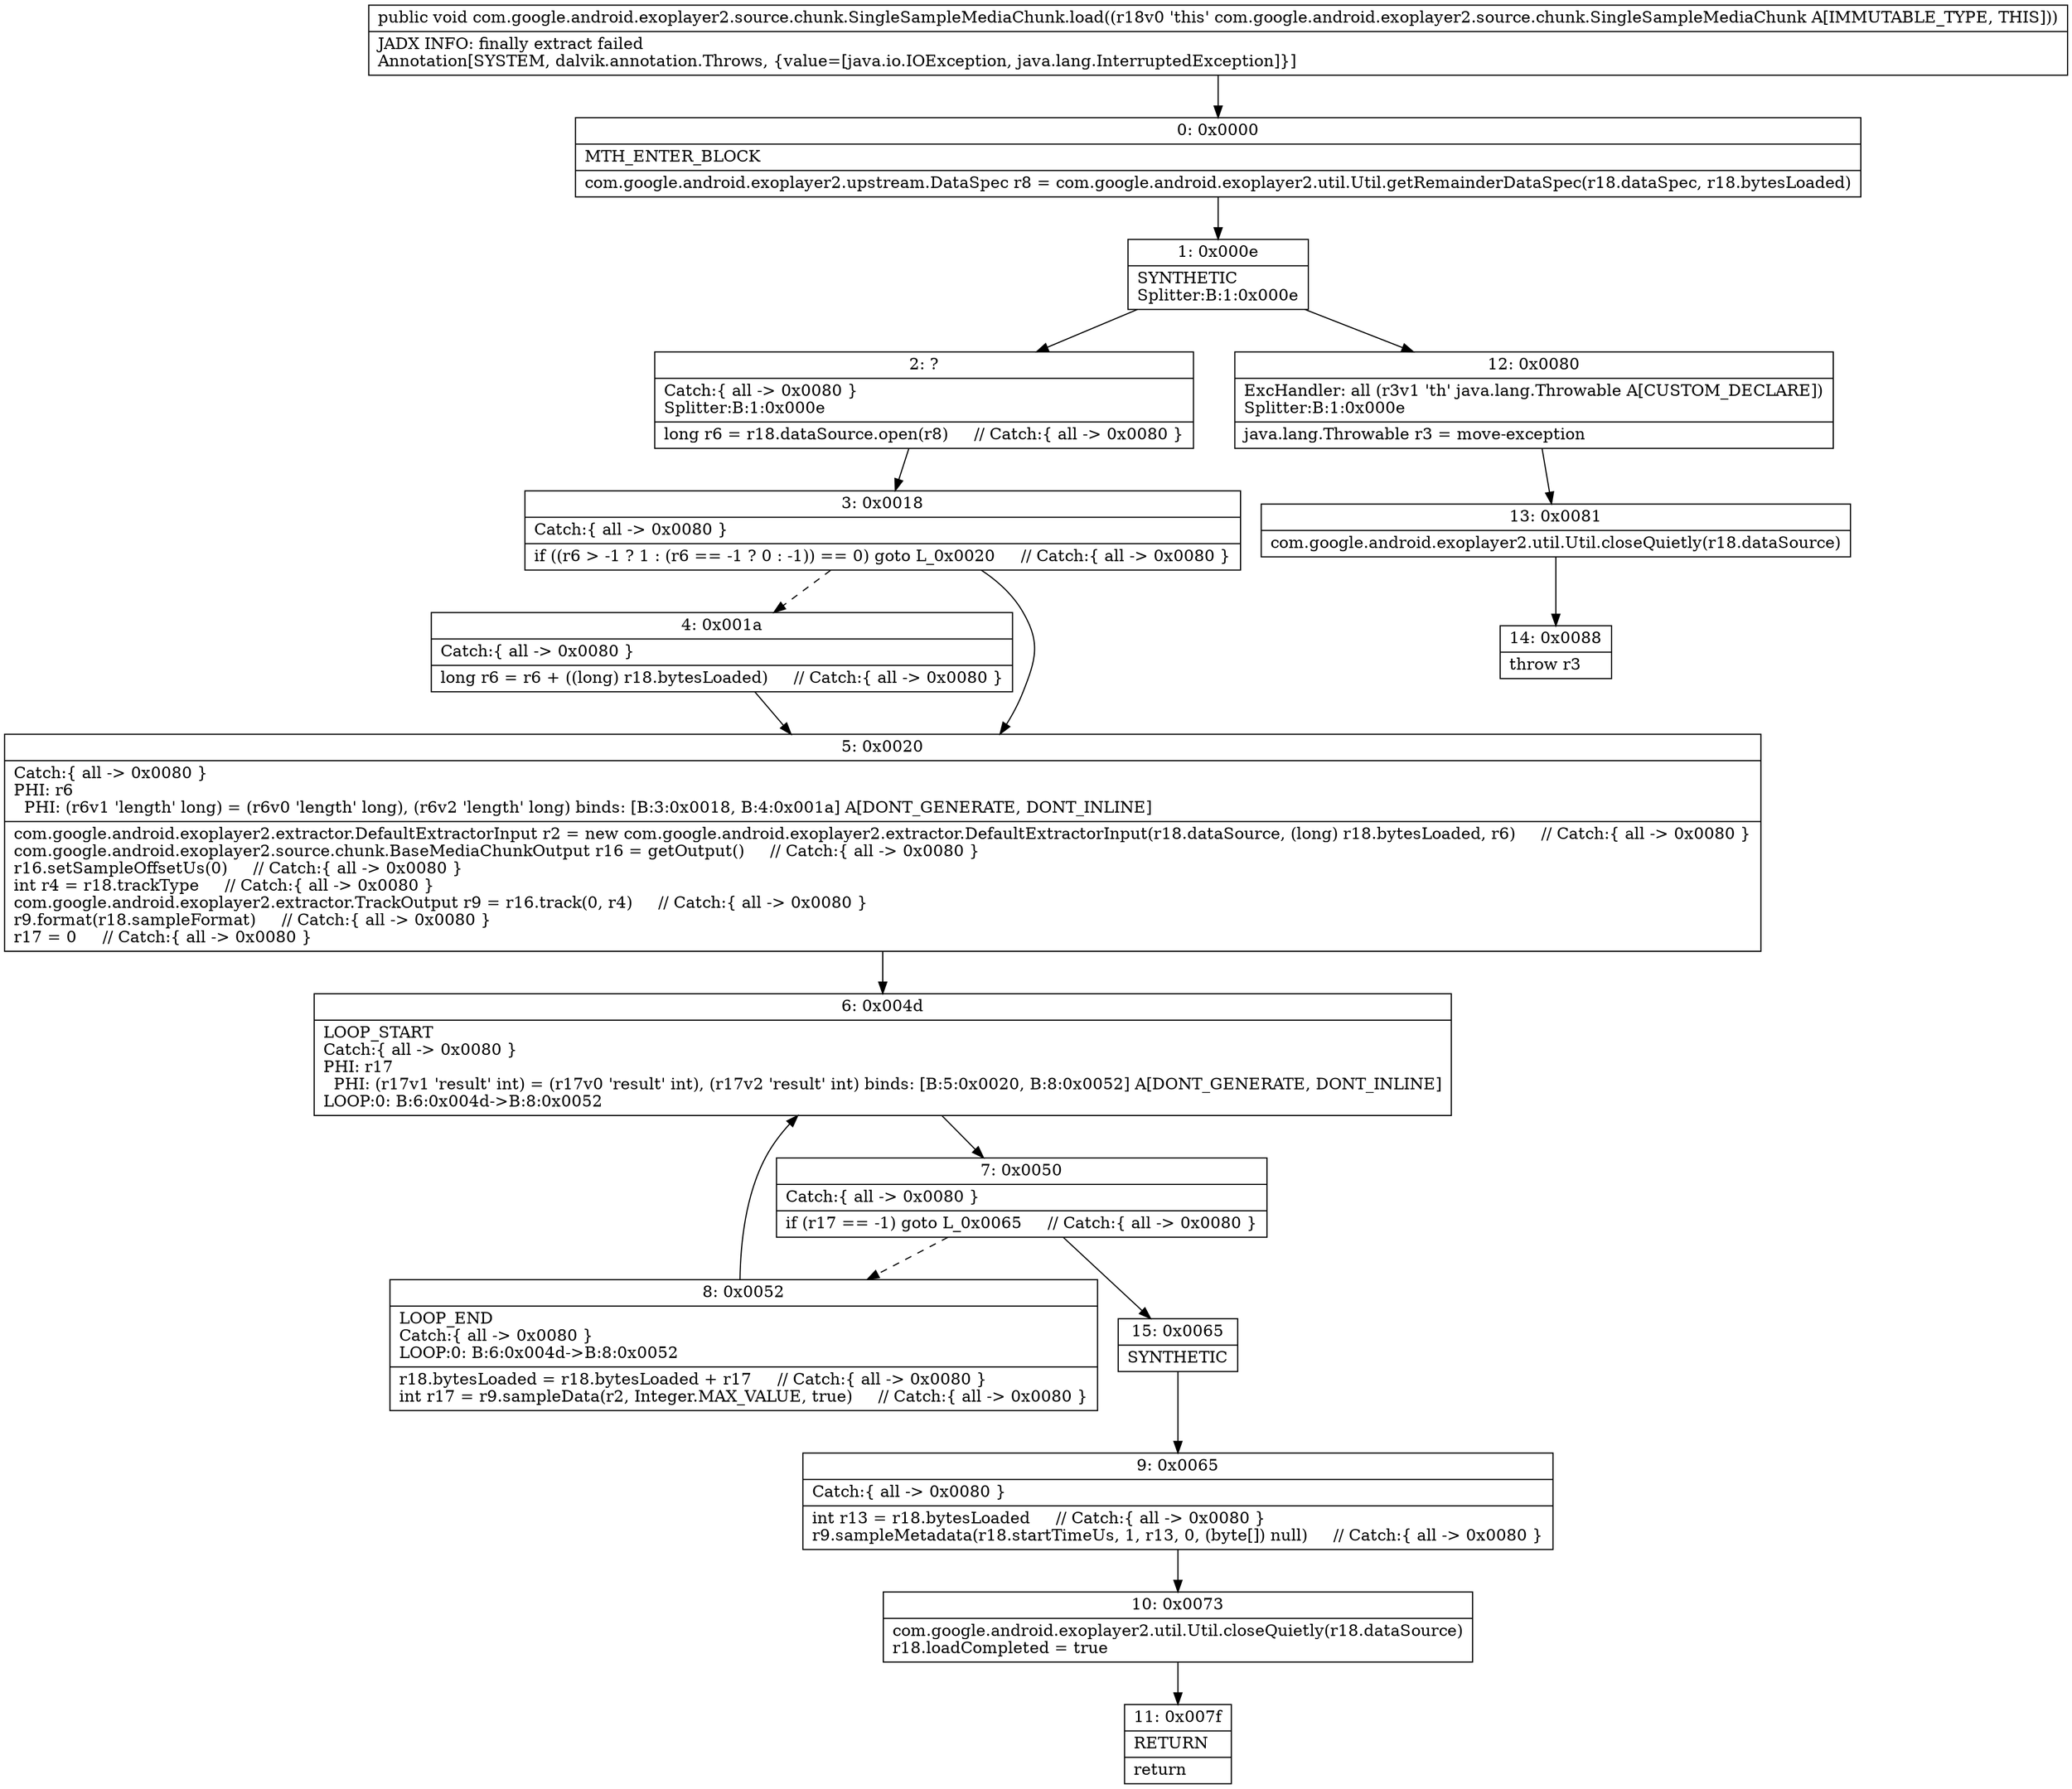 digraph "CFG forcom.google.android.exoplayer2.source.chunk.SingleSampleMediaChunk.load()V" {
Node_0 [shape=record,label="{0\:\ 0x0000|MTH_ENTER_BLOCK\l|com.google.android.exoplayer2.upstream.DataSpec r8 = com.google.android.exoplayer2.util.Util.getRemainderDataSpec(r18.dataSpec, r18.bytesLoaded)\l}"];
Node_1 [shape=record,label="{1\:\ 0x000e|SYNTHETIC\lSplitter:B:1:0x000e\l}"];
Node_2 [shape=record,label="{2\:\ ?|Catch:\{ all \-\> 0x0080 \}\lSplitter:B:1:0x000e\l|long r6 = r18.dataSource.open(r8)     \/\/ Catch:\{ all \-\> 0x0080 \}\l}"];
Node_3 [shape=record,label="{3\:\ 0x0018|Catch:\{ all \-\> 0x0080 \}\l|if ((r6 \> \-1 ? 1 : (r6 == \-1 ? 0 : \-1)) == 0) goto L_0x0020     \/\/ Catch:\{ all \-\> 0x0080 \}\l}"];
Node_4 [shape=record,label="{4\:\ 0x001a|Catch:\{ all \-\> 0x0080 \}\l|long r6 = r6 + ((long) r18.bytesLoaded)     \/\/ Catch:\{ all \-\> 0x0080 \}\l}"];
Node_5 [shape=record,label="{5\:\ 0x0020|Catch:\{ all \-\> 0x0080 \}\lPHI: r6 \l  PHI: (r6v1 'length' long) = (r6v0 'length' long), (r6v2 'length' long) binds: [B:3:0x0018, B:4:0x001a] A[DONT_GENERATE, DONT_INLINE]\l|com.google.android.exoplayer2.extractor.DefaultExtractorInput r2 = new com.google.android.exoplayer2.extractor.DefaultExtractorInput(r18.dataSource, (long) r18.bytesLoaded, r6)     \/\/ Catch:\{ all \-\> 0x0080 \}\lcom.google.android.exoplayer2.source.chunk.BaseMediaChunkOutput r16 = getOutput()     \/\/ Catch:\{ all \-\> 0x0080 \}\lr16.setSampleOffsetUs(0)     \/\/ Catch:\{ all \-\> 0x0080 \}\lint r4 = r18.trackType     \/\/ Catch:\{ all \-\> 0x0080 \}\lcom.google.android.exoplayer2.extractor.TrackOutput r9 = r16.track(0, r4)     \/\/ Catch:\{ all \-\> 0x0080 \}\lr9.format(r18.sampleFormat)     \/\/ Catch:\{ all \-\> 0x0080 \}\lr17 = 0     \/\/ Catch:\{ all \-\> 0x0080 \}\l}"];
Node_6 [shape=record,label="{6\:\ 0x004d|LOOP_START\lCatch:\{ all \-\> 0x0080 \}\lPHI: r17 \l  PHI: (r17v1 'result' int) = (r17v0 'result' int), (r17v2 'result' int) binds: [B:5:0x0020, B:8:0x0052] A[DONT_GENERATE, DONT_INLINE]\lLOOP:0: B:6:0x004d\-\>B:8:0x0052\l}"];
Node_7 [shape=record,label="{7\:\ 0x0050|Catch:\{ all \-\> 0x0080 \}\l|if (r17 == \-1) goto L_0x0065     \/\/ Catch:\{ all \-\> 0x0080 \}\l}"];
Node_8 [shape=record,label="{8\:\ 0x0052|LOOP_END\lCatch:\{ all \-\> 0x0080 \}\lLOOP:0: B:6:0x004d\-\>B:8:0x0052\l|r18.bytesLoaded = r18.bytesLoaded + r17     \/\/ Catch:\{ all \-\> 0x0080 \}\lint r17 = r9.sampleData(r2, Integer.MAX_VALUE, true)     \/\/ Catch:\{ all \-\> 0x0080 \}\l}"];
Node_9 [shape=record,label="{9\:\ 0x0065|Catch:\{ all \-\> 0x0080 \}\l|int r13 = r18.bytesLoaded     \/\/ Catch:\{ all \-\> 0x0080 \}\lr9.sampleMetadata(r18.startTimeUs, 1, r13, 0, (byte[]) null)     \/\/ Catch:\{ all \-\> 0x0080 \}\l}"];
Node_10 [shape=record,label="{10\:\ 0x0073|com.google.android.exoplayer2.util.Util.closeQuietly(r18.dataSource)\lr18.loadCompleted = true\l}"];
Node_11 [shape=record,label="{11\:\ 0x007f|RETURN\l|return\l}"];
Node_12 [shape=record,label="{12\:\ 0x0080|ExcHandler: all (r3v1 'th' java.lang.Throwable A[CUSTOM_DECLARE])\lSplitter:B:1:0x000e\l|java.lang.Throwable r3 = move\-exception\l}"];
Node_13 [shape=record,label="{13\:\ 0x0081|com.google.android.exoplayer2.util.Util.closeQuietly(r18.dataSource)\l}"];
Node_14 [shape=record,label="{14\:\ 0x0088|throw r3\l}"];
Node_15 [shape=record,label="{15\:\ 0x0065|SYNTHETIC\l}"];
MethodNode[shape=record,label="{public void com.google.android.exoplayer2.source.chunk.SingleSampleMediaChunk.load((r18v0 'this' com.google.android.exoplayer2.source.chunk.SingleSampleMediaChunk A[IMMUTABLE_TYPE, THIS]))  | JADX INFO: finally extract failed\lAnnotation[SYSTEM, dalvik.annotation.Throws, \{value=[java.io.IOException, java.lang.InterruptedException]\}]\l}"];
MethodNode -> Node_0;
Node_0 -> Node_1;
Node_1 -> Node_2;
Node_1 -> Node_12;
Node_2 -> Node_3;
Node_3 -> Node_4[style=dashed];
Node_3 -> Node_5;
Node_4 -> Node_5;
Node_5 -> Node_6;
Node_6 -> Node_7;
Node_7 -> Node_8[style=dashed];
Node_7 -> Node_15;
Node_8 -> Node_6;
Node_9 -> Node_10;
Node_10 -> Node_11;
Node_12 -> Node_13;
Node_13 -> Node_14;
Node_15 -> Node_9;
}

